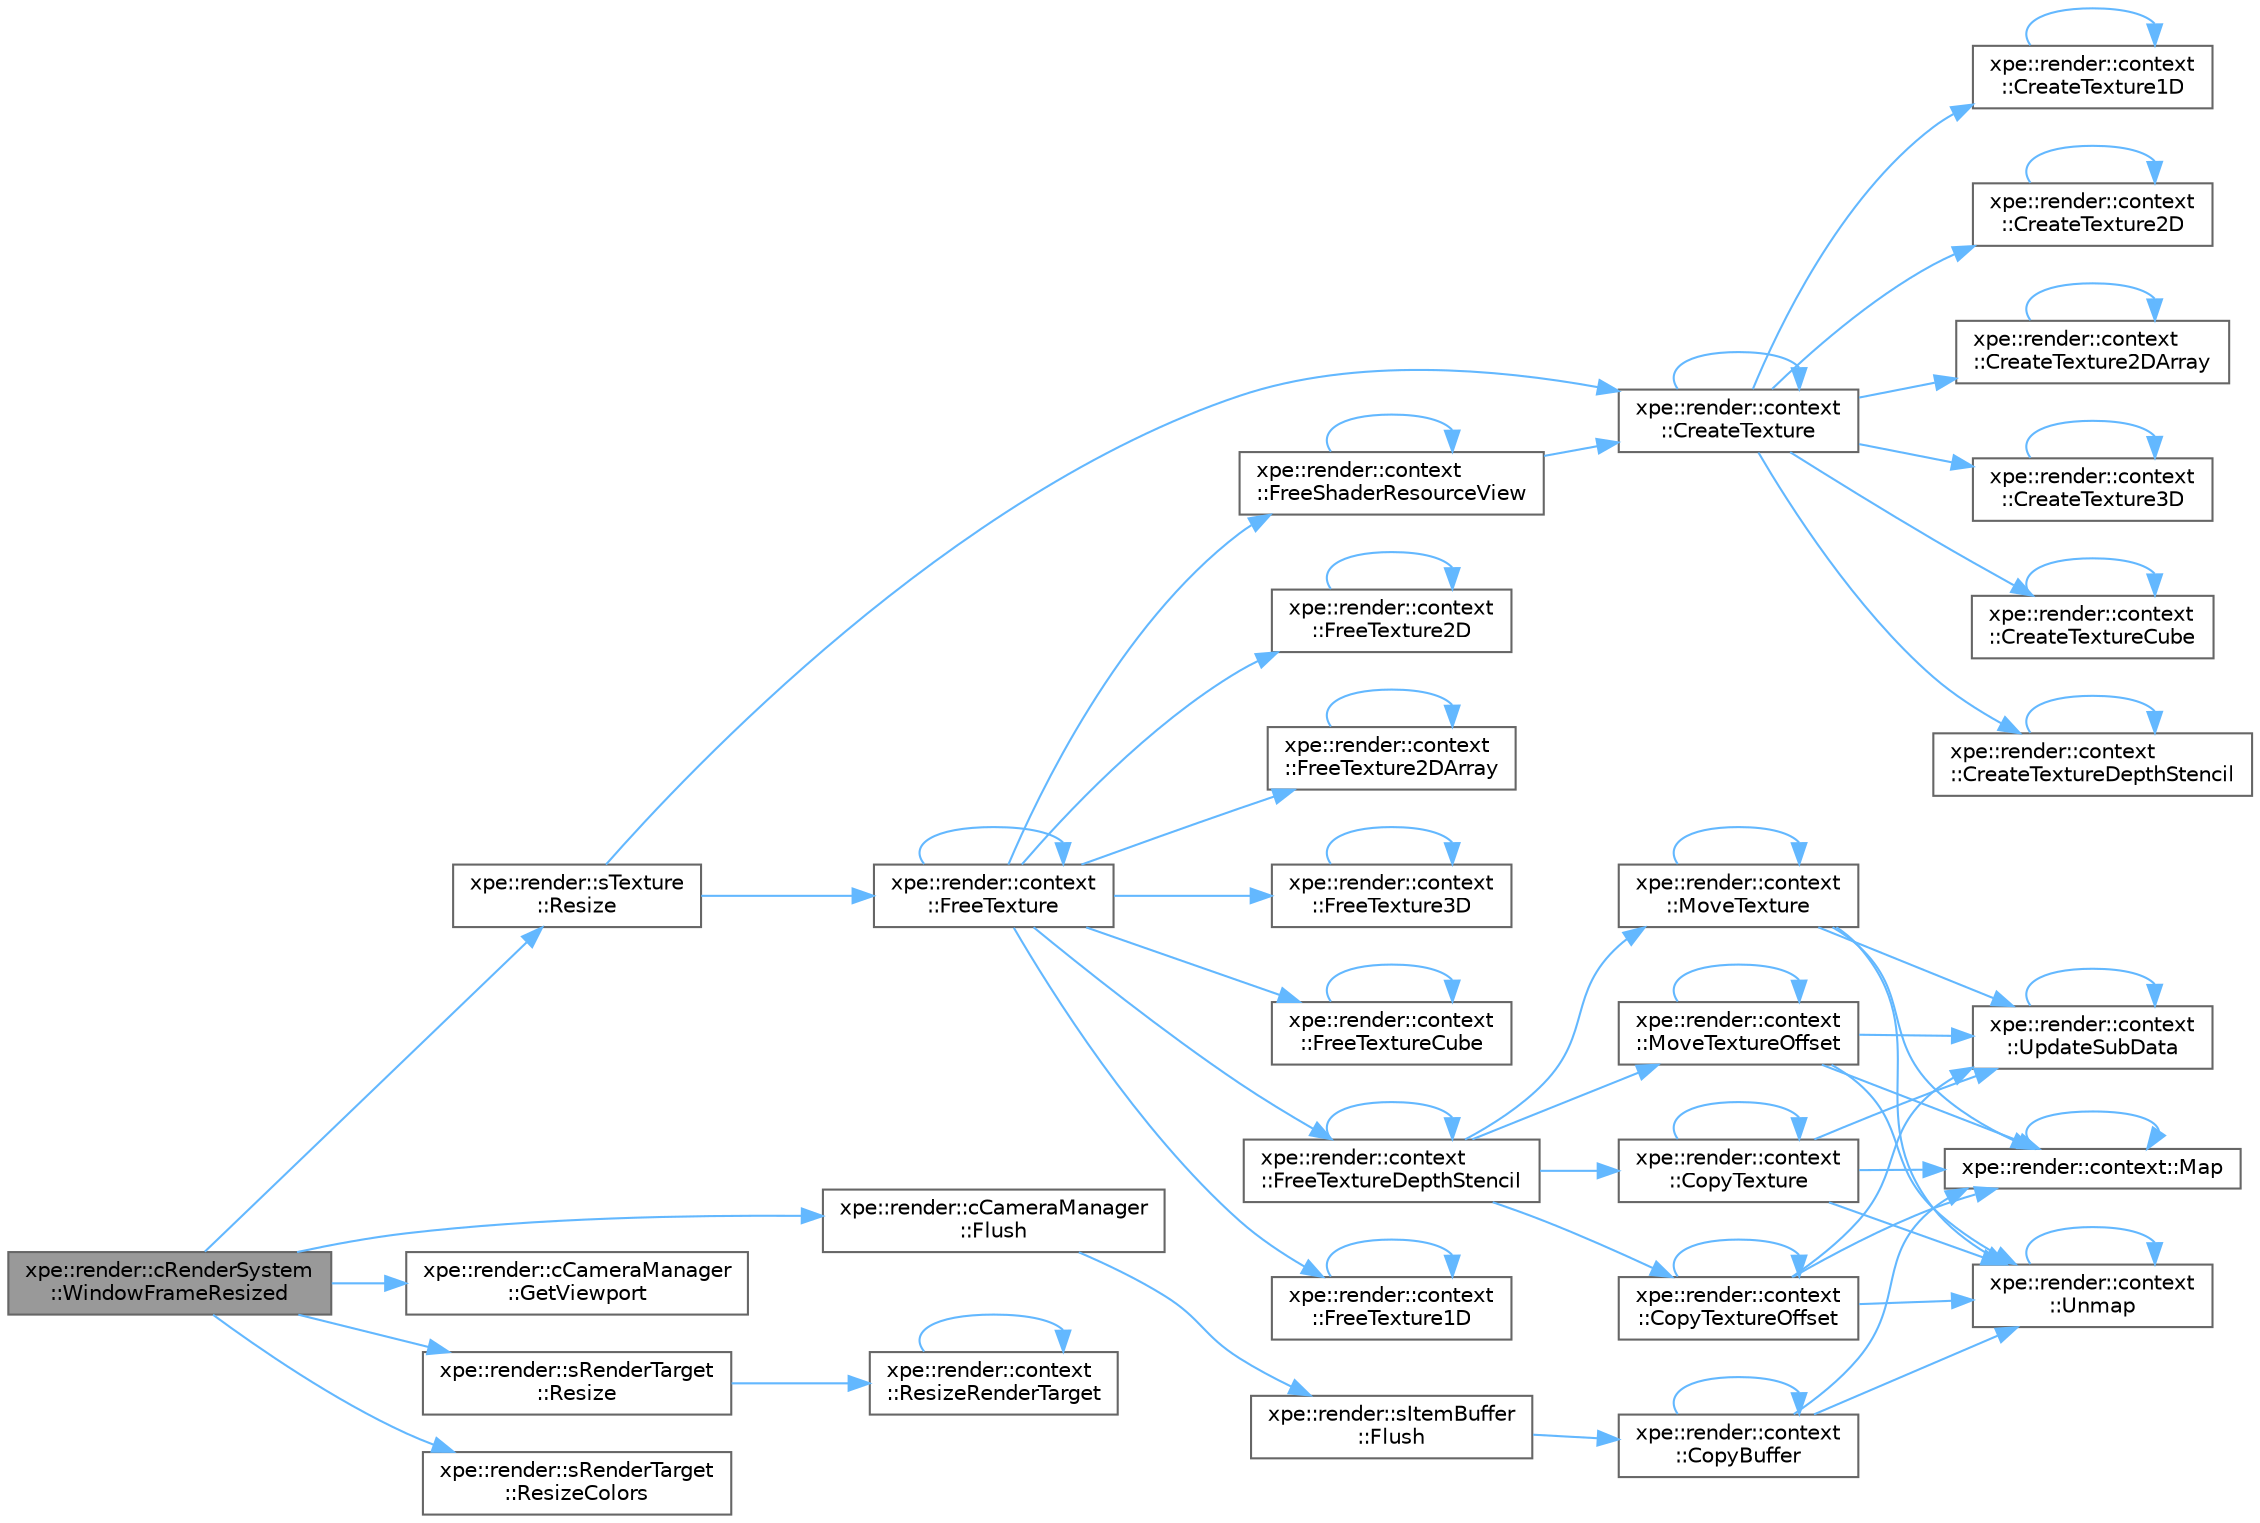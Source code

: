 digraph "xpe::render::cRenderSystem::WindowFrameResized"
{
 // LATEX_PDF_SIZE
  bgcolor="transparent";
  edge [fontname=Helvetica,fontsize=10,labelfontname=Helvetica,labelfontsize=10];
  node [fontname=Helvetica,fontsize=10,shape=box,height=0.2,width=0.4];
  rankdir="LR";
  Node1 [id="Node000001",label="xpe::render::cRenderSystem\l::WindowFrameResized",height=0.2,width=0.4,color="gray40", fillcolor="grey60", style="filled", fontcolor="black",tooltip=" "];
  Node1 -> Node2 [id="edge133_Node000001_Node000002",color="steelblue1",style="solid",tooltip=" "];
  Node2 [id="Node000002",label="xpe::render::cCameraManager\l::Flush",height=0.2,width=0.4,color="grey40", fillcolor="white", style="filled",URL="$classxpe_1_1render_1_1c_camera_manager.html#af424d0046e0de26200627a11e1051303",tooltip=" "];
  Node2 -> Node3 [id="edge134_Node000002_Node000003",color="steelblue1",style="solid",tooltip=" "];
  Node3 [id="Node000003",label="xpe::render::sItemBuffer\l::Flush",height=0.2,width=0.4,color="grey40", fillcolor="white", style="filled",URL="$structxpe_1_1render_1_1s_item_buffer.html#a36748548161b72588ad888d58a2aa163",tooltip=" "];
  Node3 -> Node4 [id="edge135_Node000003_Node000004",color="steelblue1",style="solid",tooltip=" "];
  Node4 [id="Node000004",label="xpe::render::context\l::CopyBuffer",height=0.2,width=0.4,color="grey40", fillcolor="white", style="filled",URL="$namespacexpe_1_1render_1_1context.html#a43a3526ddcb06eddda247d1457ae02b3",tooltip=" "];
  Node4 -> Node4 [id="edge136_Node000004_Node000004",color="steelblue1",style="solid",tooltip=" "];
  Node4 -> Node5 [id="edge137_Node000004_Node000005",color="steelblue1",style="solid",tooltip=" "];
  Node5 [id="Node000005",label="xpe::render::context::Map",height=0.2,width=0.4,color="grey40", fillcolor="white", style="filled",URL="$namespacexpe_1_1render_1_1context.html#a4307865df88da4fb54e36f929b6f88a5",tooltip=" "];
  Node5 -> Node5 [id="edge138_Node000005_Node000005",color="steelblue1",style="solid",tooltip=" "];
  Node4 -> Node6 [id="edge139_Node000004_Node000006",color="steelblue1",style="solid",tooltip=" "];
  Node6 [id="Node000006",label="xpe::render::context\l::Unmap",height=0.2,width=0.4,color="grey40", fillcolor="white", style="filled",URL="$namespacexpe_1_1render_1_1context.html#a32b89671df27bd47193c116873b60f3e",tooltip=" "];
  Node6 -> Node6 [id="edge140_Node000006_Node000006",color="steelblue1",style="solid",tooltip=" "];
  Node1 -> Node7 [id="edge141_Node000001_Node000007",color="steelblue1",style="solid",tooltip=" "];
  Node7 [id="Node000007",label="xpe::render::cCameraManager\l::GetViewport",height=0.2,width=0.4,color="grey40", fillcolor="white", style="filled",URL="$classxpe_1_1render_1_1c_camera_manager.html#abe3b469b340e88d3b463a76164e5f308",tooltip=" "];
  Node1 -> Node8 [id="edge142_Node000001_Node000008",color="steelblue1",style="solid",tooltip=" "];
  Node8 [id="Node000008",label="xpe::render::sRenderTarget\l::Resize",height=0.2,width=0.4,color="grey40", fillcolor="white", style="filled",URL="$structxpe_1_1render_1_1s_render_target.html#a13cc34a42448dc14bdfbeef99f79a196",tooltip=" "];
  Node8 -> Node9 [id="edge143_Node000008_Node000009",color="steelblue1",style="solid",tooltip=" "];
  Node9 [id="Node000009",label="xpe::render::context\l::ResizeRenderTarget",height=0.2,width=0.4,color="grey40", fillcolor="white", style="filled",URL="$namespacexpe_1_1render_1_1context.html#aa0e867f933b023f350e43a1b1d359ab2",tooltip=" "];
  Node9 -> Node9 [id="edge144_Node000009_Node000009",color="steelblue1",style="solid",tooltip=" "];
  Node1 -> Node10 [id="edge145_Node000001_Node000010",color="steelblue1",style="solid",tooltip=" "];
  Node10 [id="Node000010",label="xpe::render::sTexture\l::Resize",height=0.2,width=0.4,color="grey40", fillcolor="white", style="filled",URL="$structxpe_1_1render_1_1s_texture.html#a972b174ae8fa4351f8cecf52e771b92b",tooltip=" "];
  Node10 -> Node11 [id="edge146_Node000010_Node000011",color="steelblue1",style="solid",tooltip=" "];
  Node11 [id="Node000011",label="xpe::render::context\l::CreateTexture",height=0.2,width=0.4,color="grey40", fillcolor="white", style="filled",URL="$namespacexpe_1_1render_1_1context.html#abbf0f19b8986fbcfb44dc1319a0d929c",tooltip=" "];
  Node11 -> Node11 [id="edge147_Node000011_Node000011",color="steelblue1",style="solid",tooltip=" "];
  Node11 -> Node12 [id="edge148_Node000011_Node000012",color="steelblue1",style="solid",tooltip=" "];
  Node12 [id="Node000012",label="xpe::render::context\l::CreateTexture1D",height=0.2,width=0.4,color="grey40", fillcolor="white", style="filled",URL="$namespacexpe_1_1render_1_1context.html#a3a582c1e42d2723c6ed55199dffa1388",tooltip=" "];
  Node12 -> Node12 [id="edge149_Node000012_Node000012",color="steelblue1",style="solid",tooltip=" "];
  Node11 -> Node13 [id="edge150_Node000011_Node000013",color="steelblue1",style="solid",tooltip=" "];
  Node13 [id="Node000013",label="xpe::render::context\l::CreateTexture2D",height=0.2,width=0.4,color="grey40", fillcolor="white", style="filled",URL="$namespacexpe_1_1render_1_1context.html#ae47b3b8018bd7eee48028b1d54e939ab",tooltip=" "];
  Node13 -> Node13 [id="edge151_Node000013_Node000013",color="steelblue1",style="solid",tooltip=" "];
  Node11 -> Node14 [id="edge152_Node000011_Node000014",color="steelblue1",style="solid",tooltip=" "];
  Node14 [id="Node000014",label="xpe::render::context\l::CreateTexture2DArray",height=0.2,width=0.4,color="grey40", fillcolor="white", style="filled",URL="$namespacexpe_1_1render_1_1context.html#abff1f0ac31f4a180d2d34a49d65a9b75",tooltip=" "];
  Node14 -> Node14 [id="edge153_Node000014_Node000014",color="steelblue1",style="solid",tooltip=" "];
  Node11 -> Node15 [id="edge154_Node000011_Node000015",color="steelblue1",style="solid",tooltip=" "];
  Node15 [id="Node000015",label="xpe::render::context\l::CreateTexture3D",height=0.2,width=0.4,color="grey40", fillcolor="white", style="filled",URL="$namespacexpe_1_1render_1_1context.html#a764b5dd46b1c2311d955375b60ac0e21",tooltip=" "];
  Node15 -> Node15 [id="edge155_Node000015_Node000015",color="steelblue1",style="solid",tooltip=" "];
  Node11 -> Node16 [id="edge156_Node000011_Node000016",color="steelblue1",style="solid",tooltip=" "];
  Node16 [id="Node000016",label="xpe::render::context\l::CreateTextureCube",height=0.2,width=0.4,color="grey40", fillcolor="white", style="filled",URL="$namespacexpe_1_1render_1_1context.html#a76ed1d16ec42691a55ec5ebcb87fc452",tooltip=" "];
  Node16 -> Node16 [id="edge157_Node000016_Node000016",color="steelblue1",style="solid",tooltip=" "];
  Node11 -> Node17 [id="edge158_Node000011_Node000017",color="steelblue1",style="solid",tooltip=" "];
  Node17 [id="Node000017",label="xpe::render::context\l::CreateTextureDepthStencil",height=0.2,width=0.4,color="grey40", fillcolor="white", style="filled",URL="$namespacexpe_1_1render_1_1context.html#a77dff8ef52c9bf1912037df988aaeb7a",tooltip=" "];
  Node17 -> Node17 [id="edge159_Node000017_Node000017",color="steelblue1",style="solid",tooltip=" "];
  Node10 -> Node18 [id="edge160_Node000010_Node000018",color="steelblue1",style="solid",tooltip=" "];
  Node18 [id="Node000018",label="xpe::render::context\l::FreeTexture",height=0.2,width=0.4,color="grey40", fillcolor="white", style="filled",URL="$namespacexpe_1_1render_1_1context.html#ad9f56074521a5a0ab26fdaea101b6f58",tooltip=" "];
  Node18 -> Node19 [id="edge161_Node000018_Node000019",color="steelblue1",style="solid",tooltip=" "];
  Node19 [id="Node000019",label="xpe::render::context\l::FreeShaderResourceView",height=0.2,width=0.4,color="grey40", fillcolor="white", style="filled",URL="$namespacexpe_1_1render_1_1context.html#ab645a09c78f03af220fecf9d70f66046",tooltip=" "];
  Node19 -> Node11 [id="edge162_Node000019_Node000011",color="steelblue1",style="solid",tooltip=" "];
  Node19 -> Node19 [id="edge163_Node000019_Node000019",color="steelblue1",style="solid",tooltip=" "];
  Node18 -> Node18 [id="edge164_Node000018_Node000018",color="steelblue1",style="solid",tooltip=" "];
  Node18 -> Node20 [id="edge165_Node000018_Node000020",color="steelblue1",style="solid",tooltip=" "];
  Node20 [id="Node000020",label="xpe::render::context\l::FreeTexture1D",height=0.2,width=0.4,color="grey40", fillcolor="white", style="filled",URL="$namespacexpe_1_1render_1_1context.html#a143faa6f9a1a98ccc8693ed6b600b026",tooltip=" "];
  Node20 -> Node20 [id="edge166_Node000020_Node000020",color="steelblue1",style="solid",tooltip=" "];
  Node18 -> Node21 [id="edge167_Node000018_Node000021",color="steelblue1",style="solid",tooltip=" "];
  Node21 [id="Node000021",label="xpe::render::context\l::FreeTexture2D",height=0.2,width=0.4,color="grey40", fillcolor="white", style="filled",URL="$namespacexpe_1_1render_1_1context.html#a1ad2c5d4b1882d594db271a02185afc0",tooltip=" "];
  Node21 -> Node21 [id="edge168_Node000021_Node000021",color="steelblue1",style="solid",tooltip=" "];
  Node18 -> Node22 [id="edge169_Node000018_Node000022",color="steelblue1",style="solid",tooltip=" "];
  Node22 [id="Node000022",label="xpe::render::context\l::FreeTexture2DArray",height=0.2,width=0.4,color="grey40", fillcolor="white", style="filled",URL="$namespacexpe_1_1render_1_1context.html#ab5b80587e0e0a2ed7073c7d5442f550f",tooltip=" "];
  Node22 -> Node22 [id="edge170_Node000022_Node000022",color="steelblue1",style="solid",tooltip=" "];
  Node18 -> Node23 [id="edge171_Node000018_Node000023",color="steelblue1",style="solid",tooltip=" "];
  Node23 [id="Node000023",label="xpe::render::context\l::FreeTexture3D",height=0.2,width=0.4,color="grey40", fillcolor="white", style="filled",URL="$namespacexpe_1_1render_1_1context.html#a3bfe7da2d40a3f5687abaa367365f3c4",tooltip=" "];
  Node23 -> Node23 [id="edge172_Node000023_Node000023",color="steelblue1",style="solid",tooltip=" "];
  Node18 -> Node24 [id="edge173_Node000018_Node000024",color="steelblue1",style="solid",tooltip=" "];
  Node24 [id="Node000024",label="xpe::render::context\l::FreeTextureCube",height=0.2,width=0.4,color="grey40", fillcolor="white", style="filled",URL="$namespacexpe_1_1render_1_1context.html#a49902c69bdc635fcdd8fc28d9f60f283",tooltip=" "];
  Node24 -> Node24 [id="edge174_Node000024_Node000024",color="steelblue1",style="solid",tooltip=" "];
  Node18 -> Node25 [id="edge175_Node000018_Node000025",color="steelblue1",style="solid",tooltip=" "];
  Node25 [id="Node000025",label="xpe::render::context\l::FreeTextureDepthStencil",height=0.2,width=0.4,color="grey40", fillcolor="white", style="filled",URL="$namespacexpe_1_1render_1_1context.html#aee5cc723306d146fa933cc5374b44a8b",tooltip=" "];
  Node25 -> Node26 [id="edge176_Node000025_Node000026",color="steelblue1",style="solid",tooltip=" "];
  Node26 [id="Node000026",label="xpe::render::context\l::CopyTexture",height=0.2,width=0.4,color="grey40", fillcolor="white", style="filled",URL="$namespacexpe_1_1render_1_1context.html#ad3910232ff154a7f62321718e26b25ef",tooltip=" "];
  Node26 -> Node26 [id="edge177_Node000026_Node000026",color="steelblue1",style="solid",tooltip=" "];
  Node26 -> Node5 [id="edge178_Node000026_Node000005",color="steelblue1",style="solid",tooltip=" "];
  Node26 -> Node6 [id="edge179_Node000026_Node000006",color="steelblue1",style="solid",tooltip=" "];
  Node26 -> Node27 [id="edge180_Node000026_Node000027",color="steelblue1",style="solid",tooltip=" "];
  Node27 [id="Node000027",label="xpe::render::context\l::UpdateSubData",height=0.2,width=0.4,color="grey40", fillcolor="white", style="filled",URL="$namespacexpe_1_1render_1_1context.html#aada76b8212676ccbb3ad3e364b42f80e",tooltip=" "];
  Node27 -> Node27 [id="edge181_Node000027_Node000027",color="steelblue1",style="solid",tooltip=" "];
  Node25 -> Node28 [id="edge182_Node000025_Node000028",color="steelblue1",style="solid",tooltip=" "];
  Node28 [id="Node000028",label="xpe::render::context\l::CopyTextureOffset",height=0.2,width=0.4,color="grey40", fillcolor="white", style="filled",URL="$namespacexpe_1_1render_1_1context.html#a0c17c312b353723b43af3a1cf5407f13",tooltip=" "];
  Node28 -> Node28 [id="edge183_Node000028_Node000028",color="steelblue1",style="solid",tooltip=" "];
  Node28 -> Node5 [id="edge184_Node000028_Node000005",color="steelblue1",style="solid",tooltip=" "];
  Node28 -> Node6 [id="edge185_Node000028_Node000006",color="steelblue1",style="solid",tooltip=" "];
  Node28 -> Node27 [id="edge186_Node000028_Node000027",color="steelblue1",style="solid",tooltip=" "];
  Node25 -> Node25 [id="edge187_Node000025_Node000025",color="steelblue1",style="solid",tooltip=" "];
  Node25 -> Node29 [id="edge188_Node000025_Node000029",color="steelblue1",style="solid",tooltip=" "];
  Node29 [id="Node000029",label="xpe::render::context\l::MoveTexture",height=0.2,width=0.4,color="grey40", fillcolor="white", style="filled",URL="$namespacexpe_1_1render_1_1context.html#a3faab955dbc785ed504ae513dbc7389e",tooltip=" "];
  Node29 -> Node5 [id="edge189_Node000029_Node000005",color="steelblue1",style="solid",tooltip=" "];
  Node29 -> Node29 [id="edge190_Node000029_Node000029",color="steelblue1",style="solid",tooltip=" "];
  Node29 -> Node6 [id="edge191_Node000029_Node000006",color="steelblue1",style="solid",tooltip=" "];
  Node29 -> Node27 [id="edge192_Node000029_Node000027",color="steelblue1",style="solid",tooltip=" "];
  Node25 -> Node30 [id="edge193_Node000025_Node000030",color="steelblue1",style="solid",tooltip=" "];
  Node30 [id="Node000030",label="xpe::render::context\l::MoveTextureOffset",height=0.2,width=0.4,color="grey40", fillcolor="white", style="filled",URL="$namespacexpe_1_1render_1_1context.html#aec880a263a1e58be5380fe1aeb9c4462",tooltip=" "];
  Node30 -> Node5 [id="edge194_Node000030_Node000005",color="steelblue1",style="solid",tooltip=" "];
  Node30 -> Node30 [id="edge195_Node000030_Node000030",color="steelblue1",style="solid",tooltip=" "];
  Node30 -> Node6 [id="edge196_Node000030_Node000006",color="steelblue1",style="solid",tooltip=" "];
  Node30 -> Node27 [id="edge197_Node000030_Node000027",color="steelblue1",style="solid",tooltip=" "];
  Node1 -> Node31 [id="edge198_Node000001_Node000031",color="steelblue1",style="solid",tooltip=" "];
  Node31 [id="Node000031",label="xpe::render::sRenderTarget\l::ResizeColors",height=0.2,width=0.4,color="grey40", fillcolor="white", style="filled",URL="$structxpe_1_1render_1_1s_render_target.html#a507527ff5a70e8697cfa84cf01c439ce",tooltip=" "];
}
